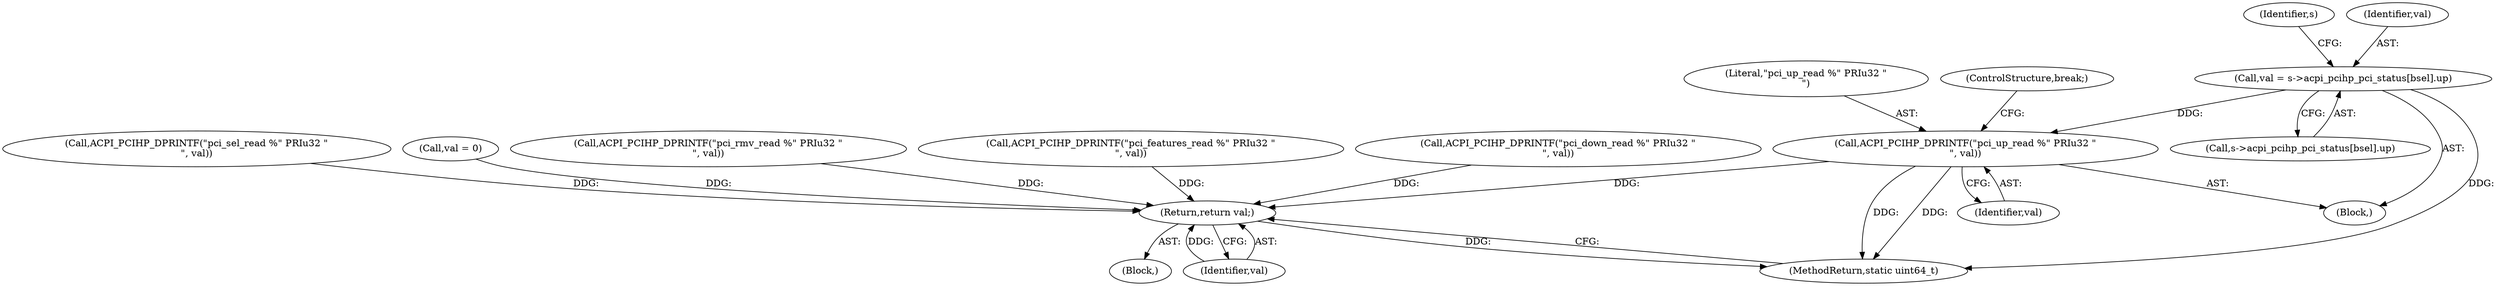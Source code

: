 digraph "0_qemu_fa365d7cd11185237471823a5a33d36765454e16@array" {
"1000135" [label="(Call,val = s->acpi_pcihp_pci_status[bsel].up)"];
"1000159" [label="(Call,ACPI_PCIHP_DPRINTF(\"pci_up_read %\" PRIu32 \"\n\", val))"];
"1000207" [label="(Return,return val;)"];
"1000202" [label="(Call,ACPI_PCIHP_DPRINTF(\"pci_sel_read %\" PRIu32 \"\n\", val))"];
"1000160" [label="(Literal,\"pci_up_read %\" PRIu32 \"\n\")"];
"1000111" [label="(Call,val = 0)"];
"1000105" [label="(Block,)"];
"1000208" [label="(Identifier,val)"];
"1000147" [label="(Identifier,s)"];
"1000192" [label="(Call,ACPI_PCIHP_DPRINTF(\"pci_rmv_read %\" PRIu32 \"\n\", val))"];
"1000136" [label="(Identifier,val)"];
"1000135" [label="(Call,val = s->acpi_pcihp_pci_status[bsel].up)"];
"1000209" [label="(MethodReturn,static uint64_t)"];
"1000178" [label="(Call,ACPI_PCIHP_DPRINTF(\"pci_features_read %\" PRIu32 \"\n\", val))"];
"1000162" [label="(ControlStructure,break;)"];
"1000173" [label="(Call,ACPI_PCIHP_DPRINTF(\"pci_down_read %\" PRIu32 \"\n\", val))"];
"1000161" [label="(Identifier,val)"];
"1000207" [label="(Return,return val;)"];
"1000137" [label="(Call,s->acpi_pcihp_pci_status[bsel].up)"];
"1000159" [label="(Call,ACPI_PCIHP_DPRINTF(\"pci_up_read %\" PRIu32 \"\n\", val))"];
"1000133" [label="(Block,)"];
"1000135" -> "1000133"  [label="AST: "];
"1000135" -> "1000137"  [label="CFG: "];
"1000136" -> "1000135"  [label="AST: "];
"1000137" -> "1000135"  [label="AST: "];
"1000147" -> "1000135"  [label="CFG: "];
"1000135" -> "1000209"  [label="DDG: "];
"1000135" -> "1000159"  [label="DDG: "];
"1000159" -> "1000133"  [label="AST: "];
"1000159" -> "1000161"  [label="CFG: "];
"1000160" -> "1000159"  [label="AST: "];
"1000161" -> "1000159"  [label="AST: "];
"1000162" -> "1000159"  [label="CFG: "];
"1000159" -> "1000209"  [label="DDG: "];
"1000159" -> "1000209"  [label="DDG: "];
"1000159" -> "1000207"  [label="DDG: "];
"1000207" -> "1000105"  [label="AST: "];
"1000207" -> "1000208"  [label="CFG: "];
"1000208" -> "1000207"  [label="AST: "];
"1000209" -> "1000207"  [label="CFG: "];
"1000207" -> "1000209"  [label="DDG: "];
"1000208" -> "1000207"  [label="DDG: "];
"1000192" -> "1000207"  [label="DDG: "];
"1000178" -> "1000207"  [label="DDG: "];
"1000111" -> "1000207"  [label="DDG: "];
"1000173" -> "1000207"  [label="DDG: "];
"1000202" -> "1000207"  [label="DDG: "];
}
